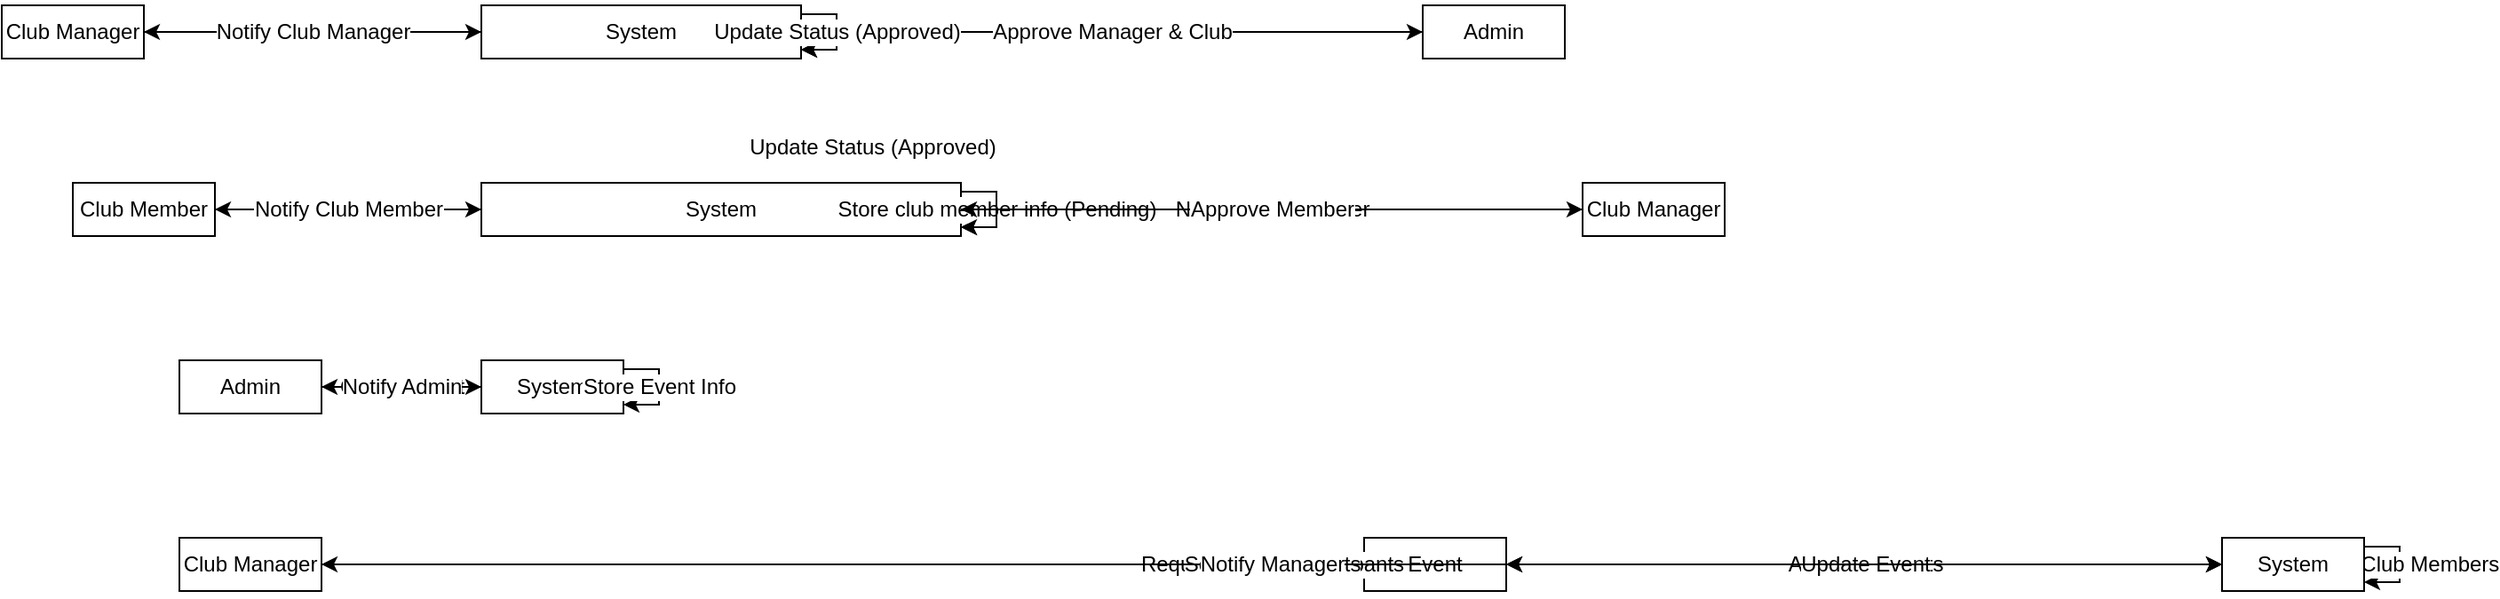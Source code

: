 <mxfile>
    <diagram id="20n_zxh1f1fSnLZ_H3jt" name="Page-1">
        <mxGraphModel dx="1046" dy="167" grid="1" gridSize="10" guides="1" tooltips="1" connect="1" arrows="1" fold="1" page="1" pageScale="1" pageWidth="827" pageHeight="1169" math="0" shadow="0">
            <root>
                <mxCell id="0"/>
                <mxCell id="1" parent="0"/>
                <mxCell id="2" value="Club Manager" style="rounded=0;whiteSpace=wrap;html=1;fontSize=12" parent="1" vertex="1">
                    <mxGeometry x="-20" y="40" width="80" height="30" as="geometry"/>
                </mxCell>
                <mxCell id="3" value="System" style="rounded=0;whiteSpace=wrap;html=1;fontSize=12" parent="1" vertex="1">
                    <mxGeometry x="250" y="40" width="180" height="30" as="geometry"/>
                </mxCell>
                <mxCell id="4" value="Admin" style="rounded=0;whiteSpace=wrap;html=1;fontSize=12" parent="1" vertex="1">
                    <mxGeometry x="780" y="40" width="80" height="30" as="geometry"/>
                </mxCell>
                <mxCell id="5" value="Register Account" style="edgeStyle=orthogonalEdgeStyle;rounded=0;orthogonalLoop=1;html=1;fontSize=12" parent="1" source="2" target="3" edge="1">
                    <mxGeometry relative="1" as="geometry"/>
                </mxCell>
                <mxCell id="6" value="Store club info (Pending)" style="edgeStyle=orthogonalEdgeStyle;rounded=0;orthogonalLoop=1;html=1;fontSize=12" parent="1" source="3" target="3" edge="1">
                    <mxGeometry relative="1" as="geometry"/>
                </mxCell>
                <mxCell id="7" value="Notify Admin" style="edgeStyle=orthogonalEdgeStyle;rounded=0;orthogonalLoop=1;html=1;fontSize=12" parent="1" source="3" target="4" edge="1">
                    <mxGeometry relative="1" as="geometry"/>
                </mxCell>
                <mxCell id="8" value="Approve Manager &amp; Club" style="edgeStyle=orthogonalEdgeStyle;rounded=0;orthogonalLoop=1;html=1;fontSize=12" parent="1" source="4" target="3" edge="1">
                    <mxGeometry relative="1" as="geometry"/>
                </mxCell>
                <mxCell id="9" value="Update Status (Approved)" style="edgeStyle=orthogonalEdgeStyle;rounded=0;orthogonalLoop=1;html=1;fontSize=12" parent="1" source="3" target="3" edge="1">
                    <mxGeometry relative="1" as="geometry"/>
                </mxCell>
                <mxCell id="10" value="Notify Club Manager" style="edgeStyle=orthogonalEdgeStyle;rounded=0;orthogonalLoop=1;html=1;fontSize=12" parent="1" source="3" target="2" edge="1">
                    <mxGeometry relative="1" as="geometry"/>
                </mxCell>
                <mxCell id="11" value="Club Member" style="rounded=0;whiteSpace=wrap;html=1;fontSize=12" parent="1" vertex="1">
                    <mxGeometry x="20" y="140" width="80" height="30" as="geometry"/>
                </mxCell>
                <mxCell id="12" value="System" style="rounded=0;whiteSpace=wrap;html=1;fontSize=12" parent="1" vertex="1">
                    <mxGeometry x="250" y="140" width="270" height="30" as="geometry"/>
                </mxCell>
                <mxCell id="13" value="Club Manager" style="rounded=0;whiteSpace=wrap;html=1;fontSize=12" parent="1" vertex="1">
                    <mxGeometry x="870" y="140" width="80" height="30" as="geometry"/>
                </mxCell>
                <mxCell id="14" value="Register Account" style="edgeStyle=orthogonalEdgeStyle;rounded=0;orthogonalLoop=1;html=1;fontSize=12" parent="1" source="11" target="12" edge="1">
                    <mxGeometry relative="1" as="geometry"/>
                </mxCell>
                <mxCell id="15" value="Store club member info (Pending)" style="edgeStyle=orthogonalEdgeStyle;rounded=0;orthogonalLoop=1;html=1;fontSize=12" parent="1" source="12" target="12" edge="1">
                    <mxGeometry relative="1" as="geometry"/>
                </mxCell>
                <mxCell id="16" value="Notify Club Manager" style="edgeStyle=orthogonalEdgeStyle;rounded=0;orthogonalLoop=1;html=1;fontSize=12" parent="1" source="12" target="13" edge="1">
                    <mxGeometry relative="1" as="geometry"/>
                </mxCell>
                <mxCell id="17" value="Approve Member" style="edgeStyle=orthogonalEdgeStyle;rounded=0;orthogonalLoop=1;html=1;fontSize=12" parent="1" source="13" target="12" edge="1">
                    <mxGeometry relative="1" as="geometry"/>
                </mxCell>
                <mxCell id="18" value="Update Status (Approved)" style="edgeStyle=orthogonalEdgeStyle;rounded=0;orthogonalLoop=1;html=1;fontSize=12" parent="1" source="12" target="12" edge="1">
                    <mxGeometry x="-1" y="56" relative="1" as="geometry">
                        <mxPoint x="-50" y="31" as="offset"/>
                    </mxGeometry>
                </mxCell>
                <mxCell id="19" value="Notify Club Member" style="edgeStyle=orthogonalEdgeStyle;rounded=0;orthogonalLoop=1;html=1;fontSize=12" parent="1" source="12" target="11" edge="1">
                    <mxGeometry relative="1" as="geometry"/>
                </mxCell>
                <mxCell id="20" value="Admin" style="rounded=0;whiteSpace=wrap;html=1;fontSize=12" parent="1" vertex="1">
                    <mxGeometry x="80" y="240" width="80" height="30" as="geometry"/>
                </mxCell>
                <mxCell id="21" value="System" style="rounded=0;whiteSpace=wrap;html=1;fontSize=12" parent="1" vertex="1">
                    <mxGeometry x="250" y="240" width="80" height="30" as="geometry"/>
                </mxCell>
                <mxCell id="22" value="Create Event" style="edgeStyle=orthogonalEdgeStyle;rounded=0;orthogonalLoop=1;html=1;fontSize=12" parent="1" source="20" target="21" edge="1">
                    <mxGeometry relative="1" as="geometry"/>
                </mxCell>
                <mxCell id="23" value="Store Event Info" style="edgeStyle=orthogonalEdgeStyle;rounded=0;orthogonalLoop=1;html=1;fontSize=12" parent="1" source="21" target="21" edge="1">
                    <mxGeometry relative="1" as="geometry"/>
                </mxCell>
                <mxCell id="24" value="Notify Admin" style="edgeStyle=orthogonalEdgeStyle;rounded=0;orthogonalLoop=1;html=1;fontSize=12" parent="1" source="21" target="20" edge="1">
                    <mxGeometry relative="1" as="geometry"/>
                </mxCell>
                <mxCell id="25" value="Club Manager" style="rounded=0;whiteSpace=wrap;html=1;fontSize=12" parent="1" vertex="1">
                    <mxGeometry x="80" y="340" width="80" height="30" as="geometry"/>
                </mxCell>
                <mxCell id="27" value="Event" style="rounded=0;whiteSpace=wrap;html=1;fontSize=12" parent="1" vertex="1">
                    <mxGeometry x="747" y="340" width="80" height="30" as="geometry"/>
                </mxCell>
                <mxCell id="28" value="Request to Add Participants" style="edgeStyle=orthogonalEdgeStyle;rounded=0;orthogonalLoop=1;html=1;fontSize=12" parent="1" source="25" target="26" edge="1">
                    <mxGeometry relative="1" as="geometry"/>
                </mxCell>
                <mxCell id="29" value="Fetch Club Members" style="edgeStyle=orthogonalEdgeStyle;rounded=0;orthogonalLoop=1;html=1;fontSize=12" parent="1" source="26" target="26" edge="1">
                    <mxGeometry relative="1" as="geometry"/>
                </mxCell>
                <mxCell id="30" value="Select Participants" style="edgeStyle=orthogonalEdgeStyle;rounded=0;orthogonalLoop=1;html=1;fontSize=12" parent="1" source="25" target="26" edge="1">
                    <mxGeometry relative="1" as="geometry"/>
                </mxCell>
                <mxCell id="31" value="Add Participants" style="edgeStyle=orthogonalEdgeStyle;rounded=0;orthogonalLoop=1;html=1;fontSize=12" parent="1" source="26" target="27" edge="1">
                    <mxGeometry relative="1" as="geometry"/>
                </mxCell>
                <mxCell id="32" value="Update Event" style="edgeStyle=orthogonalEdgeStyle;rounded=0;orthogonalLoop=1;html=1;fontSize=12;startArrow=none;" parent="1" source="26" target="27" edge="1">
                    <mxGeometry relative="1" as="geometry"/>
                </mxCell>
                <mxCell id="33" value="Notify Manager" style="edgeStyle=orthogonalEdgeStyle;rounded=0;orthogonalLoop=1;html=1;fontSize=12" parent="1" source="26" target="25" edge="1">
                    <mxGeometry relative="1" as="geometry"/>
                </mxCell>
                <mxCell id="35" value="" style="edgeStyle=orthogonalEdgeStyle;rounded=0;orthogonalLoop=1;html=1;fontSize=12;endArrow=none;" edge="1" parent="1" source="27" target="26">
                    <mxGeometry relative="1" as="geometry">
                        <mxPoint x="827" y="345" as="sourcePoint"/>
                        <mxPoint x="827" y="365" as="targetPoint"/>
                    </mxGeometry>
                </mxCell>
                <mxCell id="26" value="System" style="rounded=0;whiteSpace=wrap;html=1;fontSize=12" parent="1" vertex="1">
                    <mxGeometry x="1230" y="340" width="80" height="30" as="geometry"/>
                </mxCell>
            </root>
        </mxGraphModel>
    </diagram>
</mxfile>